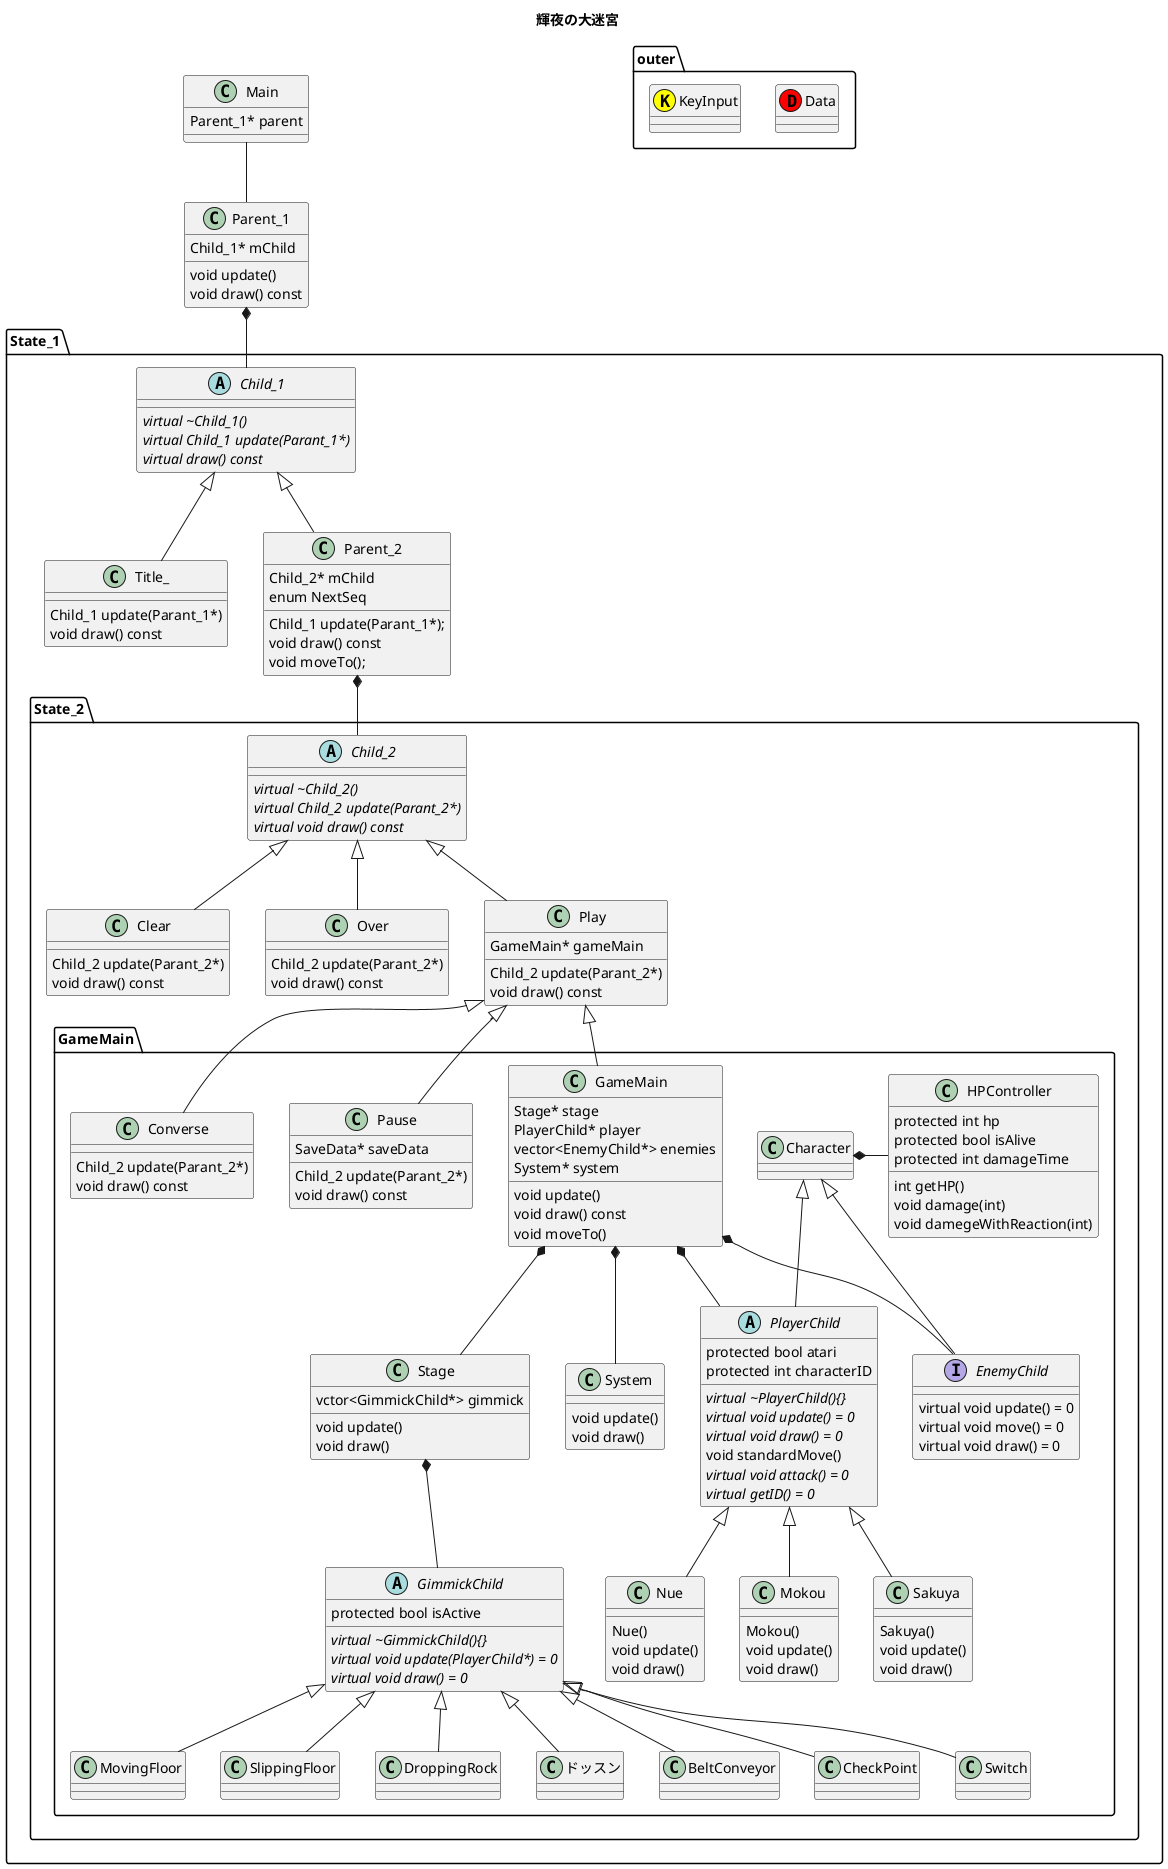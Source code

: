 @startuml {out.png}
title "輝夜の大迷宮"

package outer{

class Data <<D, red>>
class KeyInput <<K, yellow>>

}

class Main{
  Parent_1* parent
}

class Parent_1{
  Child_1* mChild
  void update()
  void draw() const
}

Main -- Parent_1

package State_1{

  abstract Child_1{
    {abstract}virtual ~Child_1()
    {abstract}virtual Child_1 update(Parant_1*)
    {abstract}virtual draw() const
  }

  class Title_{
    Child_1 update(Parant_1*)
    void draw() const
  }

  class Parent_2{
    Child_2* mChild
    enum NextSeq
    Child_1 update(Parant_1*);
    void draw() const
    void moveTo();
  }

  'note "Child_2* next = mChild->update(this);" as P2_memo
  'Parent_2 . P2_memo


  Child_1 <|-- Title_
  Child_1 <|-- Parent_2


  Parent_1 *-- Child_1

  package State_2{

    abstract Child_2{
      {abstract}virtual ~Child_2()
      {abstract}virtual Child_2 update(Parant_2*)
      {abstract}virtual void draw() const
    }


    class Clear{
      Child_2 update(Parant_2*)
      void draw() const
    }

    class Over{
      Child_2 update(Parant_2*)
      void draw() const
    }

    class Play{
      GameMain* gameMain
      Child_2 update(Parant_2*)
      void draw() const
    }

    Child_2 <|-- Play
    Child_2 <|-- Clear
    Child_2 <|-- Over

    Parent_2 *-- Child_2

    package GameMain{

      class Pause{
          SaveData* saveData
          Child_2 update(Parant_2*)
          void draw() const
      }

      class Converse{
        Child_2 update(Parant_2*)
        void draw() const
      }

      class GameMain{
        Stage* stage
        PlayerChild* player
        vector<EnemyChild*> enemies
        System* system

        void update()
        void draw() const
        void moveTo()
      }

      class Stage{
        vctor<GimmickChild*> gimmick
        void update()
        void draw()
      }

      abstract GimmickChild{
        protected bool isActive
        {abstract} virtual ~GimmickChild(){}
        {abstract} virtual void update(PlayerChild*) = 0
        {abstract} virtual void draw() = 0
      }
      class MovingFloor{
        '落ちる床もここで実装
      }
      class SlippingFloor{

      }
      class DroppingRock{

      }
      class ドッスン{

      }
      class BeltConveyor{

      }
      class CheckPoint{

      }
      class Switch{

      }

      abstract PlayerChild{
        protected bool atari
        protected int characterID

        {abstract}virtual ~PlayerChild(){}
        {abstract}virtual void update() = 0
        {abstract}virtual void draw() = 0
        void standardMove()
        {abstract}virtual void attack() = 0
        {abstract}virtual getID() = 0
      }
      class HPController{
        protected int hp
        protected bool isAlive
        protected int damageTime
        int getHP()
        void damage(int)
        void damegeWithReaction(int)
      }
      class Mokou{
          Mokou()
          void update()
          void draw()
      }
      class Sakuya{
        Sakuya()
        void update()
        void draw()
      }
      class Nue{
        Nue()
        void update()
        void draw()
      }
      Interface EnemyChild{
        virtual void update() = 0
        virtual void move() = 0
        virtual void draw() = 0
      }

      class System{
        void update()
        void draw()
      }


      Play <|-- GameMain
      Play <|-- Pause
      Play <|-- Converse
      GameMain *-- System
      GameMain *--Stage
      Stage *-- GimmickChild
      GameMain *--EnemyChild
      GameMain *-- PlayerChild
      Character <|-- EnemyChild
      Character <|-- PlayerChild
      Character *- HPController
      GimmickChild <|-- MovingFloor
      GimmickChild <|-- SlippingFloor
      GimmickChild <|-- DroppingRock
      GimmickChild <|-- ドッスン
      GimmickChild <|-- BeltConveyor
      GimmickChild <|-- CheckPoint
      GimmickChild <|-- Switch
      PlayerChild <|-- Mokou
      PlayerChild <|-- Sakuya
      PlayerChild <|-- Nue

    }
  }
}


@enduml
